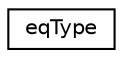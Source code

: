 digraph "Graphical Class Hierarchy"
{
 // LATEX_PDF_SIZE
  edge [fontname="Helvetica",fontsize="10",labelfontname="Helvetica",labelfontsize="10"];
  node [fontname="Helvetica",fontsize="10",shape=record];
  rankdir="LR";
  Node0 [label="eqType",height=0.2,width=0.4,color="black", fillcolor="white", style="filled",URL="$classeq_type.html",tooltip="Equation type."];
}
